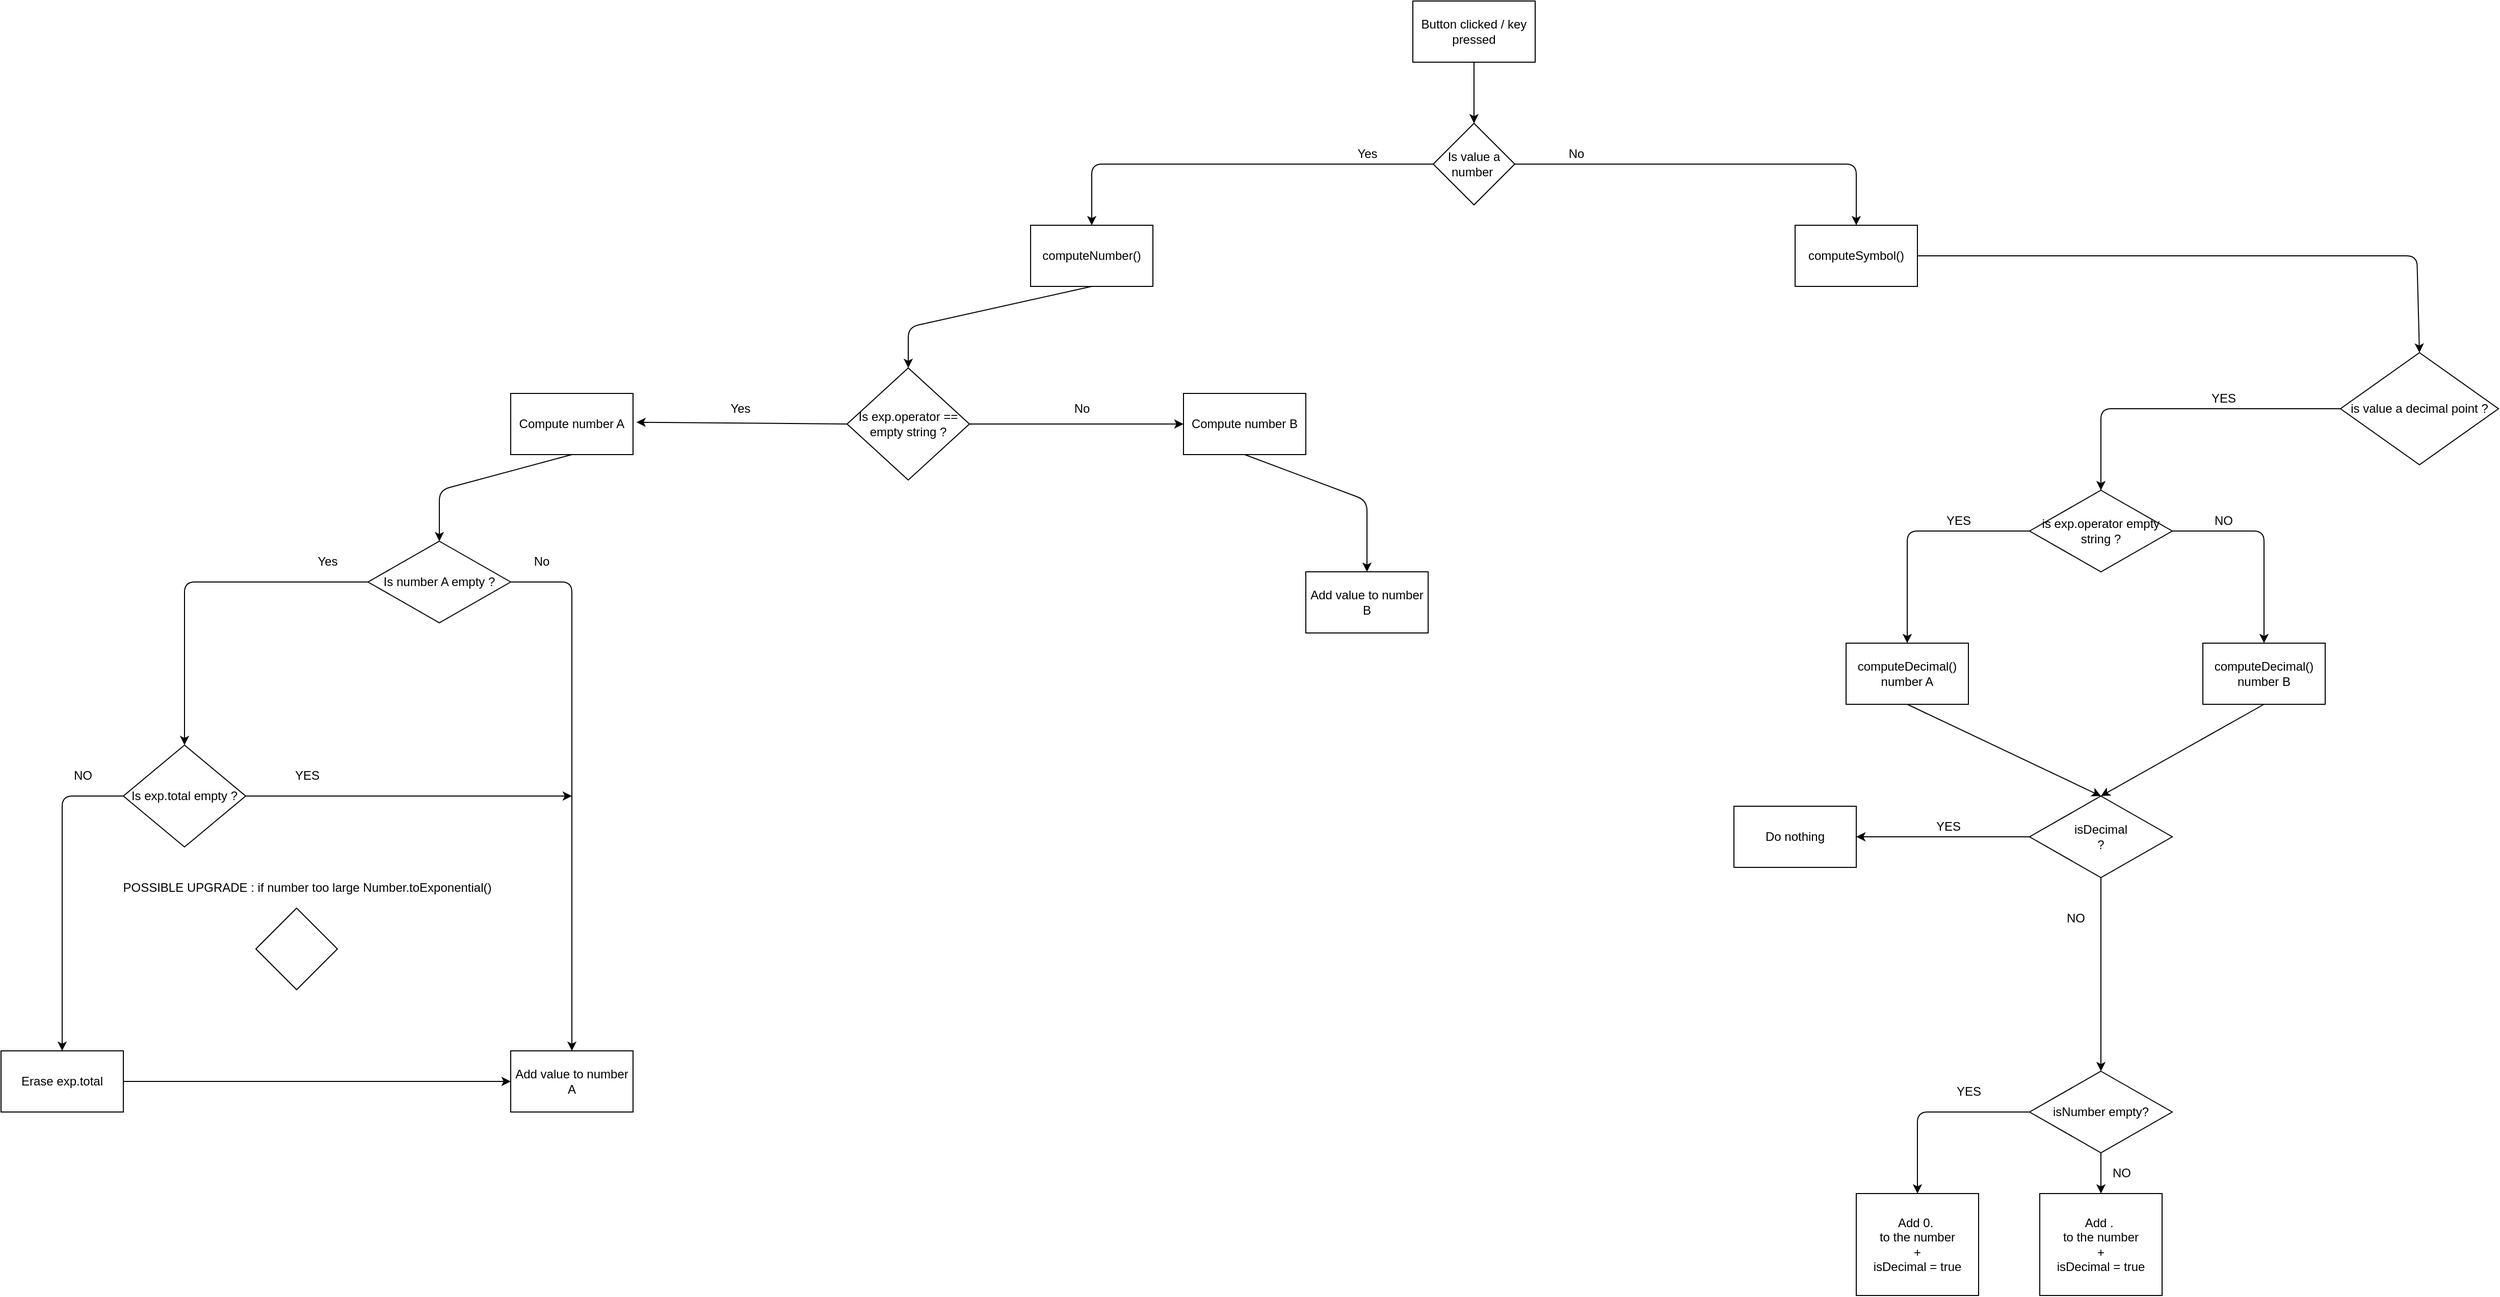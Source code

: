 <mxfile>
    <diagram id="bj5u30ifC48QjX-Cy-lz" name="Page-1">
        <mxGraphModel dx="2912" dy="503" grid="1" gridSize="10" guides="1" tooltips="1" connect="1" arrows="1" fold="1" page="1" pageScale="1" pageWidth="850" pageHeight="1100" math="0" shadow="0">
            <root>
                <mxCell id="0"/>
                <mxCell id="1" parent="0"/>
                <mxCell id="5" style="edgeStyle=none;html=1;exitX=0.5;exitY=1;exitDx=0;exitDy=0;entryX=0.5;entryY=0;entryDx=0;entryDy=0;" edge="1" parent="1" source="2" target="3">
                    <mxGeometry relative="1" as="geometry"/>
                </mxCell>
                <mxCell id="2" value="Button clicked / key pressed" style="rounded=0;whiteSpace=wrap;html=1;" vertex="1" parent="1">
                    <mxGeometry x="365" y="80" width="120" height="60" as="geometry"/>
                </mxCell>
                <mxCell id="61" style="edgeStyle=none;html=1;exitX=0;exitY=0.5;exitDx=0;exitDy=0;strokeColor=default;entryX=0.5;entryY=0;entryDx=0;entryDy=0;" edge="1" parent="1" source="3" target="6">
                    <mxGeometry relative="1" as="geometry">
                        <mxPoint x="140" y="290" as="targetPoint"/>
                        <Array as="points">
                            <mxPoint x="50" y="240"/>
                        </Array>
                    </mxGeometry>
                </mxCell>
                <mxCell id="63" style="edgeStyle=none;html=1;exitX=1;exitY=0.5;exitDx=0;exitDy=0;entryX=0.5;entryY=0;entryDx=0;entryDy=0;strokeColor=default;" edge="1" parent="1" source="3" target="8">
                    <mxGeometry relative="1" as="geometry">
                        <Array as="points">
                            <mxPoint x="800" y="240"/>
                        </Array>
                    </mxGeometry>
                </mxCell>
                <mxCell id="3" value="Is value a number&amp;nbsp;" style="rhombus;whiteSpace=wrap;html=1;" vertex="1" parent="1">
                    <mxGeometry x="385" y="200" width="80" height="80" as="geometry"/>
                </mxCell>
                <mxCell id="53" style="edgeStyle=none;html=1;exitX=0.5;exitY=1;exitDx=0;exitDy=0;entryX=0.5;entryY=0;entryDx=0;entryDy=0;strokeColor=default;" edge="1" parent="1" source="6" target="16">
                    <mxGeometry relative="1" as="geometry">
                        <Array as="points">
                            <mxPoint x="-130" y="400"/>
                        </Array>
                    </mxGeometry>
                </mxCell>
                <mxCell id="6" value="computeNumber()" style="rounded=0;whiteSpace=wrap;html=1;" vertex="1" parent="1">
                    <mxGeometry x="-10" y="300" width="120" height="60" as="geometry"/>
                </mxCell>
                <mxCell id="65" style="edgeStyle=none;html=1;exitX=1;exitY=0.5;exitDx=0;exitDy=0;entryX=0.5;entryY=0;entryDx=0;entryDy=0;strokeColor=default;" edge="1" parent="1" source="8" target="64">
                    <mxGeometry relative="1" as="geometry">
                        <Array as="points">
                            <mxPoint x="1350" y="330"/>
                        </Array>
                    </mxGeometry>
                </mxCell>
                <mxCell id="8" value="computeSymbol()" style="rounded=0;whiteSpace=wrap;html=1;" vertex="1" parent="1">
                    <mxGeometry x="740" y="300" width="120" height="60" as="geometry"/>
                </mxCell>
                <mxCell id="10" value="Yes" style="text;html=1;align=center;verticalAlign=middle;resizable=0;points=[];autosize=1;strokeColor=none;fillColor=none;" vertex="1" parent="1">
                    <mxGeometry x="300" y="220" width="40" height="20" as="geometry"/>
                </mxCell>
                <mxCell id="11" value="No" style="text;html=1;align=center;verticalAlign=middle;resizable=0;points=[];autosize=1;strokeColor=none;fillColor=none;" vertex="1" parent="1">
                    <mxGeometry x="510" y="220" width="30" height="20" as="geometry"/>
                </mxCell>
                <mxCell id="52" style="edgeStyle=none;html=1;exitX=0;exitY=0.5;exitDx=0;exitDy=0;entryX=1.028;entryY=0.471;entryDx=0;entryDy=0;entryPerimeter=0;strokeColor=default;" edge="1" parent="1" source="16" target="24">
                    <mxGeometry relative="1" as="geometry"/>
                </mxCell>
                <mxCell id="54" style="edgeStyle=none;html=1;exitX=1;exitY=0.5;exitDx=0;exitDy=0;strokeColor=default;" edge="1" parent="1" source="16" target="20">
                    <mxGeometry relative="1" as="geometry"/>
                </mxCell>
                <mxCell id="16" value="&lt;span&gt;Is exp.operator == empty string ?&lt;/span&gt;" style="rhombus;whiteSpace=wrap;html=1;" vertex="1" parent="1">
                    <mxGeometry x="-190" y="440" width="120" height="110" as="geometry"/>
                </mxCell>
                <mxCell id="58" style="edgeStyle=none;html=1;exitX=0.5;exitY=1;exitDx=0;exitDy=0;entryX=0.5;entryY=0;entryDx=0;entryDy=0;strokeColor=default;" edge="1" parent="1" source="20" target="60">
                    <mxGeometry relative="1" as="geometry">
                        <mxPoint x="320" y="610" as="targetPoint"/>
                        <Array as="points">
                            <mxPoint x="320" y="570"/>
                        </Array>
                    </mxGeometry>
                </mxCell>
                <mxCell id="20" value="Compute number B" style="rounded=0;whiteSpace=wrap;html=1;" vertex="1" parent="1">
                    <mxGeometry x="140" y="465" width="120" height="60" as="geometry"/>
                </mxCell>
                <mxCell id="23" value="No" style="text;html=1;align=center;verticalAlign=middle;resizable=0;points=[];autosize=1;strokeColor=none;fillColor=none;" vertex="1" parent="1">
                    <mxGeometry x="25" y="470" width="30" height="20" as="geometry"/>
                </mxCell>
                <mxCell id="51" style="edgeStyle=none;html=1;exitX=0.5;exitY=1;exitDx=0;exitDy=0;entryX=0.5;entryY=0;entryDx=0;entryDy=0;strokeColor=default;" edge="1" parent="1" source="24" target="27">
                    <mxGeometry relative="1" as="geometry">
                        <Array as="points">
                            <mxPoint x="-590" y="560"/>
                        </Array>
                    </mxGeometry>
                </mxCell>
                <mxCell id="24" value="Compute number A" style="rounded=0;whiteSpace=wrap;html=1;" vertex="1" parent="1">
                    <mxGeometry x="-520" y="465" width="120" height="60" as="geometry"/>
                </mxCell>
                <mxCell id="26" value="Yes" style="text;html=1;align=center;verticalAlign=middle;resizable=0;points=[];autosize=1;strokeColor=none;fillColor=none;" vertex="1" parent="1">
                    <mxGeometry x="-315" y="470" width="40" height="20" as="geometry"/>
                </mxCell>
                <mxCell id="49" style="edgeStyle=none;html=1;exitX=0;exitY=0.5;exitDx=0;exitDy=0;entryX=0.5;entryY=0;entryDx=0;entryDy=0;strokeColor=default;" edge="1" parent="1" source="27" target="35">
                    <mxGeometry relative="1" as="geometry">
                        <Array as="points">
                            <mxPoint x="-840" y="650"/>
                        </Array>
                    </mxGeometry>
                </mxCell>
                <mxCell id="50" style="edgeStyle=none;html=1;exitX=1;exitY=0.5;exitDx=0;exitDy=0;strokeColor=default;" edge="1" parent="1" source="27" target="30">
                    <mxGeometry relative="1" as="geometry">
                        <Array as="points">
                            <mxPoint x="-460" y="650"/>
                        </Array>
                    </mxGeometry>
                </mxCell>
                <mxCell id="27" value="Is number A empty ?" style="rhombus;whiteSpace=wrap;html=1;" vertex="1" parent="1">
                    <mxGeometry x="-660" y="610" width="140" height="80" as="geometry"/>
                </mxCell>
                <mxCell id="30" value="Add value to number A" style="rounded=0;whiteSpace=wrap;html=1;strokeColor=default;fillColor=default;" vertex="1" parent="1">
                    <mxGeometry x="-520" y="1110" width="120" height="60" as="geometry"/>
                </mxCell>
                <mxCell id="33" value="Yes" style="text;html=1;align=center;verticalAlign=middle;resizable=0;points=[];autosize=1;strokeColor=none;fillColor=none;" vertex="1" parent="1">
                    <mxGeometry x="-720" y="620" width="40" height="20" as="geometry"/>
                </mxCell>
                <mxCell id="34" value="No" style="text;html=1;align=center;verticalAlign=middle;resizable=0;points=[];autosize=1;strokeColor=none;fillColor=none;" vertex="1" parent="1">
                    <mxGeometry x="-505" y="620" width="30" height="20" as="geometry"/>
                </mxCell>
                <mxCell id="44" style="edgeStyle=none;html=1;exitX=1;exitY=0.5;exitDx=0;exitDy=0;" edge="1" parent="1" source="35">
                    <mxGeometry relative="1" as="geometry">
                        <mxPoint x="-460" y="860" as="targetPoint"/>
                    </mxGeometry>
                </mxCell>
                <mxCell id="48" style="edgeStyle=none;html=1;exitX=0;exitY=0.5;exitDx=0;exitDy=0;strokeColor=default;" edge="1" parent="1" source="35" target="38">
                    <mxGeometry relative="1" as="geometry">
                        <Array as="points">
                            <mxPoint x="-960" y="860"/>
                        </Array>
                    </mxGeometry>
                </mxCell>
                <mxCell id="35" value="&lt;span&gt;Is exp.total empty ?&lt;/span&gt;" style="rhombus;whiteSpace=wrap;html=1;" vertex="1" parent="1">
                    <mxGeometry x="-900" y="810" width="120" height="100" as="geometry"/>
                </mxCell>
                <mxCell id="47" style="edgeStyle=none;html=1;exitX=1;exitY=0.5;exitDx=0;exitDy=0;entryX=0;entryY=0.5;entryDx=0;entryDy=0;strokeColor=default;" edge="1" parent="1" source="38" target="30">
                    <mxGeometry relative="1" as="geometry"/>
                </mxCell>
                <mxCell id="38" value="Erase exp.total" style="rounded=0;whiteSpace=wrap;html=1;strokeColor=default;fillColor=default;" vertex="1" parent="1">
                    <mxGeometry x="-1020" y="1110" width="120" height="60" as="geometry"/>
                </mxCell>
                <mxCell id="40" value="NO" style="text;html=1;align=center;verticalAlign=middle;resizable=0;points=[];autosize=1;strokeColor=none;fillColor=none;" vertex="1" parent="1">
                    <mxGeometry x="-955" y="830" width="30" height="20" as="geometry"/>
                </mxCell>
                <mxCell id="45" value="YES" style="text;html=1;align=center;verticalAlign=middle;resizable=0;points=[];autosize=1;strokeColor=none;fillColor=none;" vertex="1" parent="1">
                    <mxGeometry x="-740" y="830" width="40" height="20" as="geometry"/>
                </mxCell>
                <mxCell id="55" value="" style="rhombus;whiteSpace=wrap;html=1;strokeColor=default;fillColor=default;" vertex="1" parent="1">
                    <mxGeometry x="-770" y="970" width="80" height="80" as="geometry"/>
                </mxCell>
                <mxCell id="56" value="POSSIBLE UPGRADE : if number too large Number.toExponential()" style="text;html=1;align=center;verticalAlign=middle;resizable=0;points=[];autosize=1;strokeColor=none;fillColor=none;" vertex="1" parent="1">
                    <mxGeometry x="-910" y="940" width="380" height="20" as="geometry"/>
                </mxCell>
                <mxCell id="60" value="Add value to number B" style="rounded=0;whiteSpace=wrap;html=1;strokeColor=default;fillColor=default;" vertex="1" parent="1">
                    <mxGeometry x="260" y="640" width="120" height="60" as="geometry"/>
                </mxCell>
                <mxCell id="67" style="edgeStyle=none;html=1;exitX=0;exitY=0.5;exitDx=0;exitDy=0;entryX=0.5;entryY=0;entryDx=0;entryDy=0;strokeColor=default;" edge="1" parent="1" source="64">
                    <mxGeometry relative="1" as="geometry">
                        <mxPoint x="1040" y="560.0" as="targetPoint"/>
                        <Array as="points">
                            <mxPoint x="1040" y="480"/>
                        </Array>
                    </mxGeometry>
                </mxCell>
                <mxCell id="64" value="is value a decimal point ?" style="rhombus;whiteSpace=wrap;html=1;strokeColor=default;fillColor=default;" vertex="1" parent="1">
                    <mxGeometry x="1275" y="425" width="155" height="110" as="geometry"/>
                </mxCell>
                <mxCell id="68" value="YES" style="text;html=1;align=center;verticalAlign=middle;resizable=0;points=[];autosize=1;strokeColor=none;fillColor=none;" vertex="1" parent="1">
                    <mxGeometry x="1140" y="460" width="40" height="20" as="geometry"/>
                </mxCell>
                <mxCell id="78" style="edgeStyle=none;html=1;exitX=0.5;exitY=1;exitDx=0;exitDy=0;entryX=0.5;entryY=0;entryDx=0;entryDy=0;strokeColor=default;" edge="1" parent="1" source="69" target="77">
                    <mxGeometry relative="1" as="geometry"/>
                </mxCell>
                <mxCell id="69" value="computeDecimal()&lt;br&gt;number A" style="rounded=0;whiteSpace=wrap;html=1;strokeColor=default;fillColor=default;" vertex="1" parent="1">
                    <mxGeometry x="790" y="710" width="120" height="60" as="geometry"/>
                </mxCell>
                <mxCell id="71" style="edgeStyle=none;html=1;exitX=0;exitY=0.5;exitDx=0;exitDy=0;entryX=0.5;entryY=0;entryDx=0;entryDy=0;strokeColor=default;" edge="1" parent="1" source="70" target="69">
                    <mxGeometry relative="1" as="geometry">
                        <Array as="points">
                            <mxPoint x="850" y="600"/>
                        </Array>
                    </mxGeometry>
                </mxCell>
                <mxCell id="74" style="edgeStyle=none;html=1;exitX=1;exitY=0.5;exitDx=0;exitDy=0;entryX=0.5;entryY=0;entryDx=0;entryDy=0;strokeColor=default;" edge="1" parent="1" source="70" target="73">
                    <mxGeometry relative="1" as="geometry">
                        <Array as="points">
                            <mxPoint x="1200" y="600"/>
                        </Array>
                    </mxGeometry>
                </mxCell>
                <mxCell id="70" value="is exp.operator empty string ?" style="rhombus;whiteSpace=wrap;html=1;strokeColor=default;fillColor=default;" vertex="1" parent="1">
                    <mxGeometry x="970" y="560" width="140" height="80" as="geometry"/>
                </mxCell>
                <mxCell id="72" value="YES" style="text;html=1;align=center;verticalAlign=middle;resizable=0;points=[];autosize=1;strokeColor=none;fillColor=none;" vertex="1" parent="1">
                    <mxGeometry x="880" y="580" width="40" height="20" as="geometry"/>
                </mxCell>
                <mxCell id="79" style="edgeStyle=none;html=1;exitX=0.5;exitY=1;exitDx=0;exitDy=0;strokeColor=default;" edge="1" parent="1" source="73">
                    <mxGeometry relative="1" as="geometry">
                        <mxPoint x="1040" y="860" as="targetPoint"/>
                    </mxGeometry>
                </mxCell>
                <mxCell id="73" value="computeDecimal()&lt;br&gt;number B" style="rounded=0;whiteSpace=wrap;html=1;strokeColor=default;fillColor=default;" vertex="1" parent="1">
                    <mxGeometry x="1140" y="710" width="120" height="60" as="geometry"/>
                </mxCell>
                <mxCell id="75" value="NO" style="text;html=1;align=center;verticalAlign=middle;resizable=0;points=[];autosize=1;strokeColor=none;fillColor=none;" vertex="1" parent="1">
                    <mxGeometry x="1145" y="580" width="30" height="20" as="geometry"/>
                </mxCell>
                <mxCell id="87" style="edgeStyle=none;html=1;exitX=0;exitY=0.5;exitDx=0;exitDy=0;entryX=0.5;entryY=0;entryDx=0;entryDy=0;strokeColor=default;" edge="1" parent="1" source="76" target="80">
                    <mxGeometry relative="1" as="geometry">
                        <Array as="points">
                            <mxPoint x="860" y="1170"/>
                        </Array>
                    </mxGeometry>
                </mxCell>
                <mxCell id="90" style="edgeStyle=none;html=1;exitX=0.5;exitY=1;exitDx=0;exitDy=0;entryX=0.5;entryY=0;entryDx=0;entryDy=0;strokeColor=default;" edge="1" parent="1" source="76" target="89">
                    <mxGeometry relative="1" as="geometry"/>
                </mxCell>
                <mxCell id="76" value="isNumber empty?" style="rhombus;whiteSpace=wrap;html=1;strokeColor=default;fillColor=default;" vertex="1" parent="1">
                    <mxGeometry x="970" y="1130" width="140" height="80" as="geometry"/>
                </mxCell>
                <mxCell id="84" style="edgeStyle=none;html=1;exitX=0;exitY=0.5;exitDx=0;exitDy=0;entryX=1;entryY=0.5;entryDx=0;entryDy=0;strokeColor=default;" edge="1" parent="1" source="77" target="83">
                    <mxGeometry relative="1" as="geometry"/>
                </mxCell>
                <mxCell id="86" style="edgeStyle=none;html=1;exitX=0.5;exitY=1;exitDx=0;exitDy=0;entryX=0.5;entryY=0;entryDx=0;entryDy=0;strokeColor=default;" edge="1" parent="1" source="77" target="76">
                    <mxGeometry relative="1" as="geometry"/>
                </mxCell>
                <mxCell id="77" value="isDecimal&lt;br&gt;?" style="rhombus;whiteSpace=wrap;html=1;strokeColor=default;fillColor=default;" vertex="1" parent="1">
                    <mxGeometry x="970" y="860" width="140" height="80" as="geometry"/>
                </mxCell>
                <mxCell id="80" value="Add 0.&amp;nbsp;&lt;br&gt;to the number&lt;br&gt;+&lt;br&gt;isDecimal = true" style="rounded=0;whiteSpace=wrap;html=1;strokeColor=default;fillColor=default;" vertex="1" parent="1">
                    <mxGeometry x="800" y="1250" width="120" height="100" as="geometry"/>
                </mxCell>
                <mxCell id="82" value="NO" style="text;html=1;align=center;verticalAlign=middle;resizable=0;points=[];autosize=1;strokeColor=none;fillColor=none;" vertex="1" parent="1">
                    <mxGeometry x="1000" y="970" width="30" height="20" as="geometry"/>
                </mxCell>
                <mxCell id="83" value="Do nothing" style="rounded=0;whiteSpace=wrap;html=1;strokeColor=default;fillColor=default;" vertex="1" parent="1">
                    <mxGeometry x="680" y="870" width="120" height="60" as="geometry"/>
                </mxCell>
                <mxCell id="85" value="YES" style="text;html=1;align=center;verticalAlign=middle;resizable=0;points=[];autosize=1;strokeColor=none;fillColor=none;" vertex="1" parent="1">
                    <mxGeometry x="870" y="880" width="40" height="20" as="geometry"/>
                </mxCell>
                <mxCell id="88" value="YES" style="text;html=1;align=center;verticalAlign=middle;resizable=0;points=[];autosize=1;strokeColor=none;fillColor=none;" vertex="1" parent="1">
                    <mxGeometry x="890" y="1140" width="40" height="20" as="geometry"/>
                </mxCell>
                <mxCell id="89" value="Add .&amp;nbsp;&lt;br&gt;to the number&lt;br&gt;+&lt;br&gt;isDecimal = true" style="rounded=0;whiteSpace=wrap;html=1;strokeColor=default;fillColor=default;" vertex="1" parent="1">
                    <mxGeometry x="980" y="1250" width="120" height="100" as="geometry"/>
                </mxCell>
                <mxCell id="91" value="NO" style="text;html=1;align=center;verticalAlign=middle;resizable=0;points=[];autosize=1;strokeColor=none;fillColor=none;" vertex="1" parent="1">
                    <mxGeometry x="1045" y="1220" width="30" height="20" as="geometry"/>
                </mxCell>
            </root>
        </mxGraphModel>
    </diagram>
</mxfile>